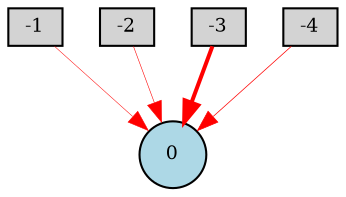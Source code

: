 digraph {
	node [fontsize=9 height=0.2 shape=circle width=0.2]
	-1 [fillcolor=lightgray shape=box style=filled]
	-2 [fillcolor=lightgray shape=box style=filled]
	-3 [fillcolor=lightgray shape=box style=filled]
	-4 [fillcolor=lightgray shape=box style=filled]
	0 [fillcolor=lightblue style=filled]
	-1 -> 0 [color=red penwidth=0.23945795205124676 style=solid]
	-4 -> 0 [color=red penwidth=0.35012841372924397 style=solid]
	-3 -> 0 [color=red penwidth=1.9277964765193802 style=solid]
	-2 -> 0 [color=red penwidth=0.27120053704006897 style=solid]
}

